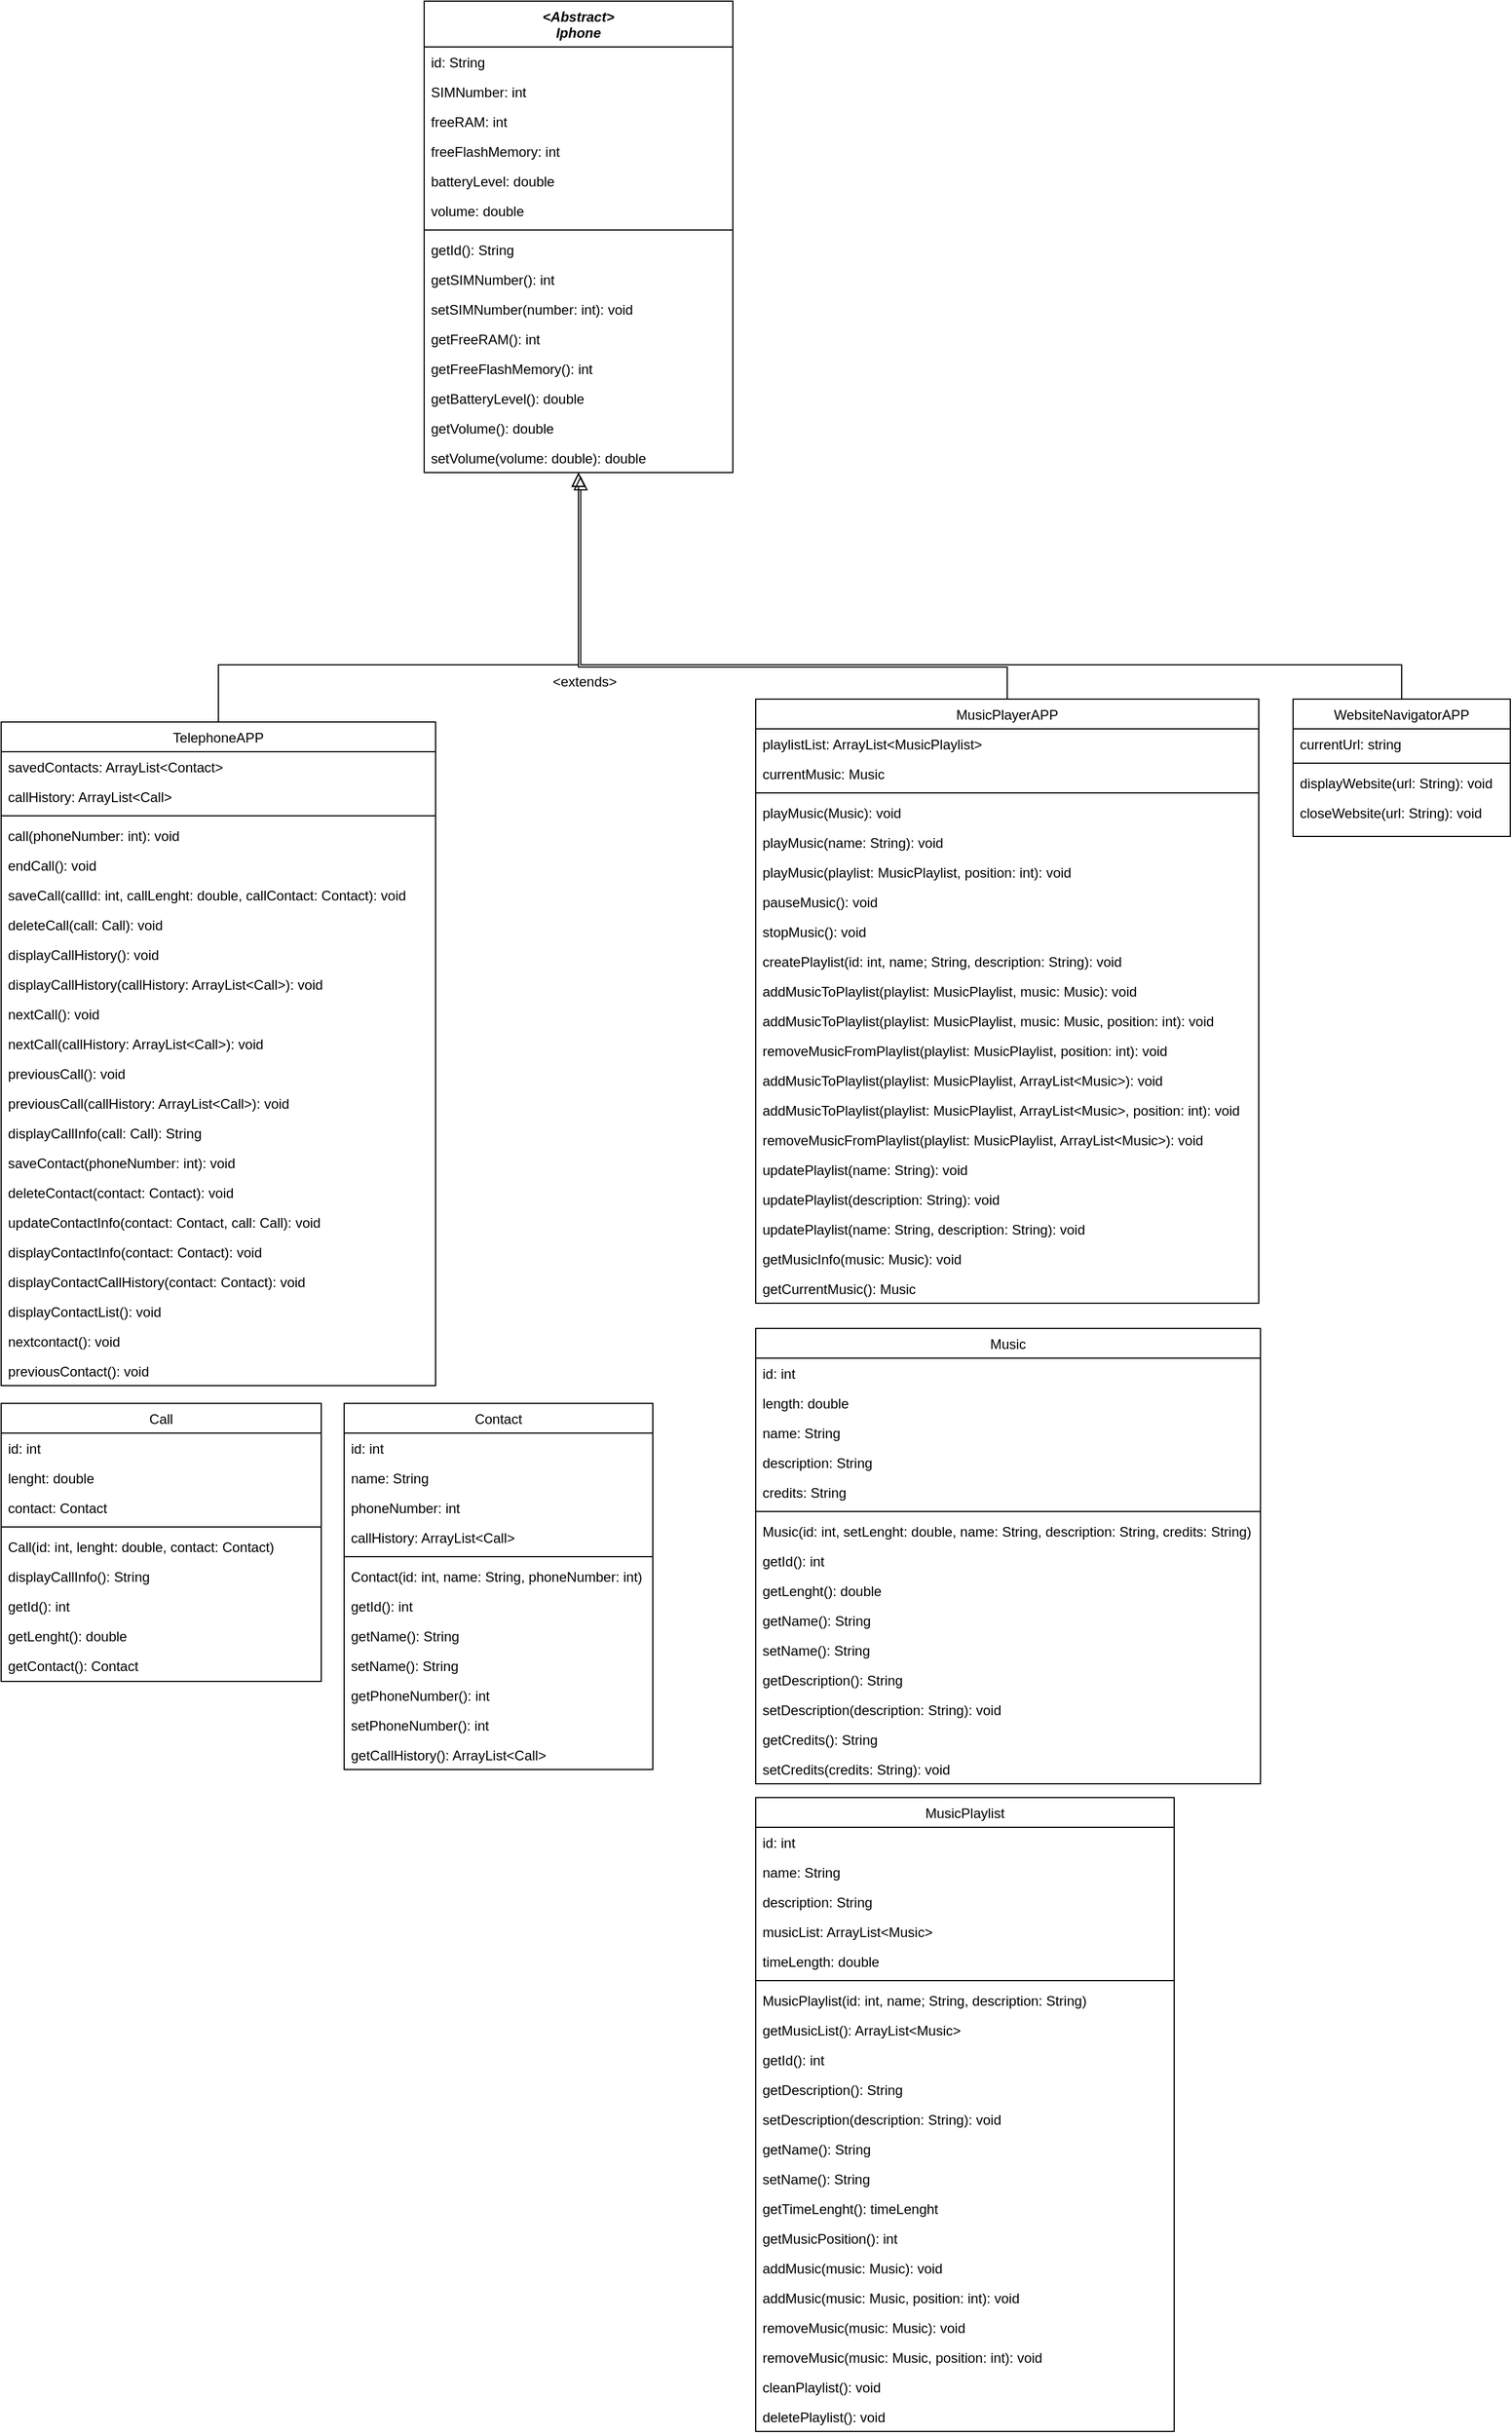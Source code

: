 <mxfile version="24.3.1" type="github">
  <diagram id="C5RBs43oDa-KdzZeNtuy" name="Page-1">
    <mxGraphModel dx="3217" dy="2486" grid="1" gridSize="10" guides="1" tooltips="1" connect="1" arrows="1" fold="1" page="1" pageScale="1" pageWidth="827" pageHeight="1169" math="0" shadow="0">
      <root>
        <mxCell id="WIyWlLk6GJQsqaUBKTNV-0" />
        <mxCell id="WIyWlLk6GJQsqaUBKTNV-1" parent="WIyWlLk6GJQsqaUBKTNV-0" />
        <mxCell id="zkfFHV4jXpPFQw0GAbJ--0" value="&lt;Abstract&gt;&#xa;Iphone" style="swimlane;fontStyle=3;align=center;verticalAlign=top;childLayout=stackLayout;horizontal=1;startSize=40;horizontalStack=0;resizeParent=1;resizeLast=0;collapsible=1;marginBottom=0;rounded=0;shadow=0;strokeWidth=1;" parent="WIyWlLk6GJQsqaUBKTNV-1" vertex="1">
          <mxGeometry x="130" y="-260" width="270" height="412" as="geometry">
            <mxRectangle x="230" y="140" width="160" height="26" as="alternateBounds" />
          </mxGeometry>
        </mxCell>
        <mxCell id="zkfFHV4jXpPFQw0GAbJ--1" value="id: String" style="text;align=left;verticalAlign=top;spacingLeft=4;spacingRight=4;overflow=hidden;rotatable=0;points=[[0,0.5],[1,0.5]];portConstraint=eastwest;" parent="zkfFHV4jXpPFQw0GAbJ--0" vertex="1">
          <mxGeometry y="40" width="270" height="26" as="geometry" />
        </mxCell>
        <mxCell id="zkfFHV4jXpPFQw0GAbJ--2" value="SIMNumber: int" style="text;align=left;verticalAlign=top;spacingLeft=4;spacingRight=4;overflow=hidden;rotatable=0;points=[[0,0.5],[1,0.5]];portConstraint=eastwest;rounded=0;shadow=0;html=0;" parent="zkfFHV4jXpPFQw0GAbJ--0" vertex="1">
          <mxGeometry y="66" width="270" height="26" as="geometry" />
        </mxCell>
        <mxCell id="VsYy0m-p5Vns88YrFGMC-11" value="freeRAM: int" style="text;align=left;verticalAlign=top;spacingLeft=4;spacingRight=4;overflow=hidden;rotatable=0;points=[[0,0.5],[1,0.5]];portConstraint=eastwest;rounded=0;shadow=0;html=0;" parent="zkfFHV4jXpPFQw0GAbJ--0" vertex="1">
          <mxGeometry y="92" width="270" height="26" as="geometry" />
        </mxCell>
        <mxCell id="VsYy0m-p5Vns88YrFGMC-12" value="freeFlashMemory: int" style="text;align=left;verticalAlign=top;spacingLeft=4;spacingRight=4;overflow=hidden;rotatable=0;points=[[0,0.5],[1,0.5]];portConstraint=eastwest;rounded=0;shadow=0;html=0;" parent="zkfFHV4jXpPFQw0GAbJ--0" vertex="1">
          <mxGeometry y="118" width="270" height="26" as="geometry" />
        </mxCell>
        <mxCell id="VsYy0m-p5Vns88YrFGMC-13" value="batteryLevel: double" style="text;align=left;verticalAlign=top;spacingLeft=4;spacingRight=4;overflow=hidden;rotatable=0;points=[[0,0.5],[1,0.5]];portConstraint=eastwest;rounded=0;shadow=0;html=0;" parent="zkfFHV4jXpPFQw0GAbJ--0" vertex="1">
          <mxGeometry y="144" width="270" height="26" as="geometry" />
        </mxCell>
        <mxCell id="VsYy0m-p5Vns88YrFGMC-38" value="volume: double" style="text;align=left;verticalAlign=top;spacingLeft=4;spacingRight=4;overflow=hidden;rotatable=0;points=[[0,0.5],[1,0.5]];portConstraint=eastwest;rounded=0;shadow=0;html=0;" parent="zkfFHV4jXpPFQw0GAbJ--0" vertex="1">
          <mxGeometry y="170" width="270" height="26" as="geometry" />
        </mxCell>
        <mxCell id="zkfFHV4jXpPFQw0GAbJ--4" value="" style="line;html=1;strokeWidth=1;align=left;verticalAlign=middle;spacingTop=-1;spacingLeft=3;spacingRight=3;rotatable=0;labelPosition=right;points=[];portConstraint=eastwest;" parent="zkfFHV4jXpPFQw0GAbJ--0" vertex="1">
          <mxGeometry y="196" width="270" height="8" as="geometry" />
        </mxCell>
        <mxCell id="VsYy0m-p5Vns88YrFGMC-31" value="getId(): String" style="text;align=left;verticalAlign=top;spacingLeft=4;spacingRight=4;overflow=hidden;rotatable=0;points=[[0,0.5],[1,0.5]];portConstraint=eastwest;" parent="zkfFHV4jXpPFQw0GAbJ--0" vertex="1">
          <mxGeometry y="204" width="270" height="26" as="geometry" />
        </mxCell>
        <mxCell id="zkfFHV4jXpPFQw0GAbJ--5" value="getSIMNumber(): int" style="text;align=left;verticalAlign=top;spacingLeft=4;spacingRight=4;overflow=hidden;rotatable=0;points=[[0,0.5],[1,0.5]];portConstraint=eastwest;" parent="zkfFHV4jXpPFQw0GAbJ--0" vertex="1">
          <mxGeometry y="230" width="270" height="26" as="geometry" />
        </mxCell>
        <mxCell id="VsYy0m-p5Vns88YrFGMC-25" value="setSIMNumber(number: int): void" style="text;align=left;verticalAlign=top;spacingLeft=4;spacingRight=4;overflow=hidden;rotatable=0;points=[[0,0.5],[1,0.5]];portConstraint=eastwest;" parent="zkfFHV4jXpPFQw0GAbJ--0" vertex="1">
          <mxGeometry y="256" width="270" height="26" as="geometry" />
        </mxCell>
        <mxCell id="VsYy0m-p5Vns88YrFGMC-26" value="getFreeRAM(): int&#xa;" style="text;align=left;verticalAlign=top;spacingLeft=4;spacingRight=4;overflow=hidden;rotatable=0;points=[[0,0.5],[1,0.5]];portConstraint=eastwest;" parent="zkfFHV4jXpPFQw0GAbJ--0" vertex="1">
          <mxGeometry y="282" width="270" height="26" as="geometry" />
        </mxCell>
        <mxCell id="VsYy0m-p5Vns88YrFGMC-28" value="getFreeFlashMemory(): int&#xa;" style="text;align=left;verticalAlign=top;spacingLeft=4;spacingRight=4;overflow=hidden;rotatable=0;points=[[0,0.5],[1,0.5]];portConstraint=eastwest;" parent="zkfFHV4jXpPFQw0GAbJ--0" vertex="1">
          <mxGeometry y="308" width="270" height="26" as="geometry" />
        </mxCell>
        <mxCell id="VsYy0m-p5Vns88YrFGMC-30" value="getBatteryLevel(): double&#xa;" style="text;align=left;verticalAlign=top;spacingLeft=4;spacingRight=4;overflow=hidden;rotatable=0;points=[[0,0.5],[1,0.5]];portConstraint=eastwest;" parent="zkfFHV4jXpPFQw0GAbJ--0" vertex="1">
          <mxGeometry y="334" width="270" height="26" as="geometry" />
        </mxCell>
        <mxCell id="VsYy0m-p5Vns88YrFGMC-36" value="getVolume(): double" style="text;align=left;verticalAlign=top;spacingLeft=4;spacingRight=4;overflow=hidden;rotatable=0;points=[[0,0.5],[1,0.5]];portConstraint=eastwest;" parent="zkfFHV4jXpPFQw0GAbJ--0" vertex="1">
          <mxGeometry y="360" width="270" height="26" as="geometry" />
        </mxCell>
        <mxCell id="VsYy0m-p5Vns88YrFGMC-37" value="setVolume(volume: double): double" style="text;align=left;verticalAlign=top;spacingLeft=4;spacingRight=4;overflow=hidden;rotatable=0;points=[[0,0.5],[1,0.5]];portConstraint=eastwest;" parent="zkfFHV4jXpPFQw0GAbJ--0" vertex="1">
          <mxGeometry y="386" width="270" height="26" as="geometry" />
        </mxCell>
        <mxCell id="zkfFHV4jXpPFQw0GAbJ--6" value="TelephoneAPP" style="swimlane;fontStyle=0;align=center;verticalAlign=top;childLayout=stackLayout;horizontal=1;startSize=26;horizontalStack=0;resizeParent=1;resizeLast=0;collapsible=1;marginBottom=0;rounded=0;shadow=0;strokeWidth=1;" parent="WIyWlLk6GJQsqaUBKTNV-1" vertex="1">
          <mxGeometry x="-240" y="370" width="380" height="580" as="geometry">
            <mxRectangle x="130" y="380" width="160" height="26" as="alternateBounds" />
          </mxGeometry>
        </mxCell>
        <mxCell id="MtzZMHlsdwtKuNO-pW-n-44" value="savedContacts: ArrayList&lt;Contact&gt;" style="text;align=left;verticalAlign=top;spacingLeft=4;spacingRight=4;overflow=hidden;rotatable=0;points=[[0,0.5],[1,0.5]];portConstraint=eastwest;" parent="zkfFHV4jXpPFQw0GAbJ--6" vertex="1">
          <mxGeometry y="26" width="380" height="26" as="geometry" />
        </mxCell>
        <mxCell id="MtzZMHlsdwtKuNO-pW-n-29" value="callHistory: ArrayList&lt;Call&gt;" style="text;align=left;verticalAlign=top;spacingLeft=4;spacingRight=4;overflow=hidden;rotatable=0;points=[[0,0.5],[1,0.5]];portConstraint=eastwest;" parent="zkfFHV4jXpPFQw0GAbJ--6" vertex="1">
          <mxGeometry y="52" width="380" height="26" as="geometry" />
        </mxCell>
        <mxCell id="zkfFHV4jXpPFQw0GAbJ--9" value="" style="line;html=1;strokeWidth=1;align=left;verticalAlign=middle;spacingTop=-1;spacingLeft=3;spacingRight=3;rotatable=0;labelPosition=right;points=[];portConstraint=eastwest;" parent="zkfFHV4jXpPFQw0GAbJ--6" vertex="1">
          <mxGeometry y="78" width="380" height="8" as="geometry" />
        </mxCell>
        <mxCell id="MtzZMHlsdwtKuNO-pW-n-32" value="call(phoneNumber: int): void" style="text;align=left;verticalAlign=top;spacingLeft=4;spacingRight=4;overflow=hidden;rotatable=0;points=[[0,0.5],[1,0.5]];portConstraint=eastwest;" parent="zkfFHV4jXpPFQw0GAbJ--6" vertex="1">
          <mxGeometry y="86" width="380" height="26" as="geometry" />
        </mxCell>
        <mxCell id="MtzZMHlsdwtKuNO-pW-n-36" value="endCall(): void" style="text;align=left;verticalAlign=top;spacingLeft=4;spacingRight=4;overflow=hidden;rotatable=0;points=[[0,0.5],[1,0.5]];portConstraint=eastwest;" parent="zkfFHV4jXpPFQw0GAbJ--6" vertex="1">
          <mxGeometry y="112" width="380" height="26" as="geometry" />
        </mxCell>
        <mxCell id="MtzZMHlsdwtKuNO-pW-n-45" value="saveCall(callId: int, callLenght: double, callContact: Contact): void" style="text;align=left;verticalAlign=top;spacingLeft=4;spacingRight=4;overflow=hidden;rotatable=0;points=[[0,0.5],[1,0.5]];portConstraint=eastwest;" parent="zkfFHV4jXpPFQw0GAbJ--6" vertex="1">
          <mxGeometry y="138" width="380" height="26" as="geometry" />
        </mxCell>
        <mxCell id="MtzZMHlsdwtKuNO-pW-n-46" value="deleteCall(call: Call): void" style="text;align=left;verticalAlign=top;spacingLeft=4;spacingRight=4;overflow=hidden;rotatable=0;points=[[0,0.5],[1,0.5]];portConstraint=eastwest;" parent="zkfFHV4jXpPFQw0GAbJ--6" vertex="1">
          <mxGeometry y="164" width="380" height="26" as="geometry" />
        </mxCell>
        <mxCell id="MtzZMHlsdwtKuNO-pW-n-47" value="displayCallHistory(): void" style="text;align=left;verticalAlign=top;spacingLeft=4;spacingRight=4;overflow=hidden;rotatable=0;points=[[0,0.5],[1,0.5]];portConstraint=eastwest;" parent="zkfFHV4jXpPFQw0GAbJ--6" vertex="1">
          <mxGeometry y="190" width="380" height="26" as="geometry" />
        </mxCell>
        <mxCell id="MtzZMHlsdwtKuNO-pW-n-82" value="displayCallHistory(callHistory: ArrayList&lt;Call&gt;): void" style="text;align=left;verticalAlign=top;spacingLeft=4;spacingRight=4;overflow=hidden;rotatable=0;points=[[0,0.5],[1,0.5]];portConstraint=eastwest;" parent="zkfFHV4jXpPFQw0GAbJ--6" vertex="1">
          <mxGeometry y="216" width="380" height="26" as="geometry" />
        </mxCell>
        <mxCell id="MtzZMHlsdwtKuNO-pW-n-54" value="nextCall(): void" style="text;align=left;verticalAlign=top;spacingLeft=4;spacingRight=4;overflow=hidden;rotatable=0;points=[[0,0.5],[1,0.5]];portConstraint=eastwest;" parent="zkfFHV4jXpPFQw0GAbJ--6" vertex="1">
          <mxGeometry y="242" width="380" height="26" as="geometry" />
        </mxCell>
        <mxCell id="mUBlVwmN25KbNVUMUmp7-12" value="nextCall(callHistory: ArrayList&lt;Call&gt;): void" style="text;align=left;verticalAlign=top;spacingLeft=4;spacingRight=4;overflow=hidden;rotatable=0;points=[[0,0.5],[1,0.5]];portConstraint=eastwest;" vertex="1" parent="zkfFHV4jXpPFQw0GAbJ--6">
          <mxGeometry y="268" width="380" height="26" as="geometry" />
        </mxCell>
        <mxCell id="mUBlVwmN25KbNVUMUmp7-14" value="previousCall(): void" style="text;align=left;verticalAlign=top;spacingLeft=4;spacingRight=4;overflow=hidden;rotatable=0;points=[[0,0.5],[1,0.5]];portConstraint=eastwest;" vertex="1" parent="zkfFHV4jXpPFQw0GAbJ--6">
          <mxGeometry y="294" width="380" height="26" as="geometry" />
        </mxCell>
        <mxCell id="MtzZMHlsdwtKuNO-pW-n-55" value="previousCall(callHistory: ArrayList&lt;Call&gt;): void" style="text;align=left;verticalAlign=top;spacingLeft=4;spacingRight=4;overflow=hidden;rotatable=0;points=[[0,0.5],[1,0.5]];portConstraint=eastwest;" parent="zkfFHV4jXpPFQw0GAbJ--6" vertex="1">
          <mxGeometry y="320" width="380" height="26" as="geometry" />
        </mxCell>
        <mxCell id="MtzZMHlsdwtKuNO-pW-n-52" value="displayCallInfo(call: Call): String" style="text;align=left;verticalAlign=top;spacingLeft=4;spacingRight=4;overflow=hidden;rotatable=0;points=[[0,0.5],[1,0.5]];portConstraint=eastwest;" parent="zkfFHV4jXpPFQw0GAbJ--6" vertex="1">
          <mxGeometry y="346" width="380" height="26" as="geometry" />
        </mxCell>
        <mxCell id="MtzZMHlsdwtKuNO-pW-n-56" value="saveContact(phoneNumber: int): void" style="text;align=left;verticalAlign=top;spacingLeft=4;spacingRight=4;overflow=hidden;rotatable=0;points=[[0,0.5],[1,0.5]];portConstraint=eastwest;" parent="zkfFHV4jXpPFQw0GAbJ--6" vertex="1">
          <mxGeometry y="372" width="380" height="26" as="geometry" />
        </mxCell>
        <mxCell id="MtzZMHlsdwtKuNO-pW-n-57" value="deleteContact(contact: Contact): void" style="text;align=left;verticalAlign=top;spacingLeft=4;spacingRight=4;overflow=hidden;rotatable=0;points=[[0,0.5],[1,0.5]];portConstraint=eastwest;" parent="zkfFHV4jXpPFQw0GAbJ--6" vertex="1">
          <mxGeometry y="398" width="380" height="26" as="geometry" />
        </mxCell>
        <mxCell id="MtzZMHlsdwtKuNO-pW-n-64" value="updateContactInfo(contact: Contact, call: Call): void" style="text;align=left;verticalAlign=top;spacingLeft=4;spacingRight=4;overflow=hidden;rotatable=0;points=[[0,0.5],[1,0.5]];portConstraint=eastwest;" parent="zkfFHV4jXpPFQw0GAbJ--6" vertex="1">
          <mxGeometry y="424" width="380" height="26" as="geometry" />
        </mxCell>
        <mxCell id="MtzZMHlsdwtKuNO-pW-n-61" value="displayContactInfo(contact: Contact): void" style="text;align=left;verticalAlign=top;spacingLeft=4;spacingRight=4;overflow=hidden;rotatable=0;points=[[0,0.5],[1,0.5]];portConstraint=eastwest;" parent="zkfFHV4jXpPFQw0GAbJ--6" vertex="1">
          <mxGeometry y="450" width="380" height="26" as="geometry" />
        </mxCell>
        <mxCell id="MtzZMHlsdwtKuNO-pW-n-83" value="displayContactCallHistory(contact: Contact): void" style="text;align=left;verticalAlign=top;spacingLeft=4;spacingRight=4;overflow=hidden;rotatable=0;points=[[0,0.5],[1,0.5]];portConstraint=eastwest;" parent="zkfFHV4jXpPFQw0GAbJ--6" vertex="1">
          <mxGeometry y="476" width="380" height="26" as="geometry" />
        </mxCell>
        <mxCell id="MtzZMHlsdwtKuNO-pW-n-58" value="displayContactList(): void" style="text;align=left;verticalAlign=top;spacingLeft=4;spacingRight=4;overflow=hidden;rotatable=0;points=[[0,0.5],[1,0.5]];portConstraint=eastwest;" parent="zkfFHV4jXpPFQw0GAbJ--6" vertex="1">
          <mxGeometry y="502" width="380" height="26" as="geometry" />
        </mxCell>
        <mxCell id="MtzZMHlsdwtKuNO-pW-n-59" value="nextcontact(): void" style="text;align=left;verticalAlign=top;spacingLeft=4;spacingRight=4;overflow=hidden;rotatable=0;points=[[0,0.5],[1,0.5]];portConstraint=eastwest;" parent="zkfFHV4jXpPFQw0GAbJ--6" vertex="1">
          <mxGeometry y="528" width="380" height="26" as="geometry" />
        </mxCell>
        <mxCell id="MtzZMHlsdwtKuNO-pW-n-62" value="previousContact(): void" style="text;align=left;verticalAlign=top;spacingLeft=4;spacingRight=4;overflow=hidden;rotatable=0;points=[[0,0.5],[1,0.5]];portConstraint=eastwest;" parent="zkfFHV4jXpPFQw0GAbJ--6" vertex="1">
          <mxGeometry y="554" width="380" height="26" as="geometry" />
        </mxCell>
        <mxCell id="zkfFHV4jXpPFQw0GAbJ--12" value="" style="endArrow=block;endSize=10;endFill=0;shadow=0;strokeWidth=1;rounded=0;curved=0;edgeStyle=elbowEdgeStyle;elbow=vertical;" parent="WIyWlLk6GJQsqaUBKTNV-1" source="zkfFHV4jXpPFQw0GAbJ--6" target="zkfFHV4jXpPFQw0GAbJ--0" edge="1">
          <mxGeometry width="160" relative="1" as="geometry">
            <mxPoint x="200" y="203" as="sourcePoint" />
            <mxPoint x="200" y="203" as="targetPoint" />
            <Array as="points">
              <mxPoint x="265" y="320" />
            </Array>
          </mxGeometry>
        </mxCell>
        <mxCell id="zkfFHV4jXpPFQw0GAbJ--13" value="MusicPlayerAPP" style="swimlane;fontStyle=0;align=center;verticalAlign=top;childLayout=stackLayout;horizontal=1;startSize=26;horizontalStack=0;resizeParent=1;resizeLast=0;collapsible=1;marginBottom=0;rounded=0;shadow=0;strokeWidth=1;" parent="WIyWlLk6GJQsqaUBKTNV-1" vertex="1">
          <mxGeometry x="420" y="350" width="440" height="528" as="geometry">
            <mxRectangle x="340" y="380" width="170" height="26" as="alternateBounds" />
          </mxGeometry>
        </mxCell>
        <mxCell id="zkfFHV4jXpPFQw0GAbJ--14" value="playlistList: ArrayList&lt;MusicPlaylist&gt;&#xa;" style="text;align=left;verticalAlign=top;spacingLeft=4;spacingRight=4;overflow=hidden;rotatable=0;points=[[0,0.5],[1,0.5]];portConstraint=eastwest;" parent="zkfFHV4jXpPFQw0GAbJ--13" vertex="1">
          <mxGeometry y="26" width="440" height="26" as="geometry" />
        </mxCell>
        <mxCell id="mUBlVwmN25KbNVUMUmp7-44" value="currentMusic: Music" style="text;align=left;verticalAlign=top;spacingLeft=4;spacingRight=4;overflow=hidden;rotatable=0;points=[[0,0.5],[1,0.5]];portConstraint=eastwest;" vertex="1" parent="zkfFHV4jXpPFQw0GAbJ--13">
          <mxGeometry y="52" width="440" height="26" as="geometry" />
        </mxCell>
        <mxCell id="zkfFHV4jXpPFQw0GAbJ--15" value="" style="line;html=1;strokeWidth=1;align=left;verticalAlign=middle;spacingTop=-1;spacingLeft=3;spacingRight=3;rotatable=0;labelPosition=right;points=[];portConstraint=eastwest;" parent="zkfFHV4jXpPFQw0GAbJ--13" vertex="1">
          <mxGeometry y="78" width="440" height="8" as="geometry" />
        </mxCell>
        <mxCell id="mUBlVwmN25KbNVUMUmp7-31" value="playMusic(Music): void" style="text;align=left;verticalAlign=top;spacingLeft=4;spacingRight=4;overflow=hidden;rotatable=0;points=[[0,0.5],[1,0.5]];portConstraint=eastwest;" vertex="1" parent="zkfFHV4jXpPFQw0GAbJ--13">
          <mxGeometry y="86" width="440" height="26" as="geometry" />
        </mxCell>
        <mxCell id="mUBlVwmN25KbNVUMUmp7-35" value="playMusic(name: String): void" style="text;align=left;verticalAlign=top;spacingLeft=4;spacingRight=4;overflow=hidden;rotatable=0;points=[[0,0.5],[1,0.5]];portConstraint=eastwest;" vertex="1" parent="zkfFHV4jXpPFQw0GAbJ--13">
          <mxGeometry y="112" width="440" height="26" as="geometry" />
        </mxCell>
        <mxCell id="mUBlVwmN25KbNVUMUmp7-34" value="playMusic(playlist: MusicPlaylist, position: int): void" style="text;align=left;verticalAlign=top;spacingLeft=4;spacingRight=4;overflow=hidden;rotatable=0;points=[[0,0.5],[1,0.5]];portConstraint=eastwest;" vertex="1" parent="zkfFHV4jXpPFQw0GAbJ--13">
          <mxGeometry y="138" width="440" height="26" as="geometry" />
        </mxCell>
        <mxCell id="mUBlVwmN25KbNVUMUmp7-32" value="pauseMusic(): void" style="text;align=left;verticalAlign=top;spacingLeft=4;spacingRight=4;overflow=hidden;rotatable=0;points=[[0,0.5],[1,0.5]];portConstraint=eastwest;" vertex="1" parent="zkfFHV4jXpPFQw0GAbJ--13">
          <mxGeometry y="164" width="440" height="26" as="geometry" />
        </mxCell>
        <mxCell id="mUBlVwmN25KbNVUMUmp7-37" value="stopMusic(): void" style="text;align=left;verticalAlign=top;spacingLeft=4;spacingRight=4;overflow=hidden;rotatable=0;points=[[0,0.5],[1,0.5]];portConstraint=eastwest;" vertex="1" parent="zkfFHV4jXpPFQw0GAbJ--13">
          <mxGeometry y="190" width="440" height="26" as="geometry" />
        </mxCell>
        <mxCell id="mUBlVwmN25KbNVUMUmp7-46" value="createPlaylist(id: int, name; String, description: String): void" style="text;align=left;verticalAlign=top;spacingLeft=4;spacingRight=4;overflow=hidden;rotatable=0;points=[[0,0.5],[1,0.5]];portConstraint=eastwest;" vertex="1" parent="zkfFHV4jXpPFQw0GAbJ--13">
          <mxGeometry y="216" width="440" height="26" as="geometry" />
        </mxCell>
        <mxCell id="mUBlVwmN25KbNVUMUmp7-39" value="addMusicToPlaylist(playlist: MusicPlaylist, music: Music): void" style="text;align=left;verticalAlign=top;spacingLeft=4;spacingRight=4;overflow=hidden;rotatable=0;points=[[0,0.5],[1,0.5]];portConstraint=eastwest;" vertex="1" parent="zkfFHV4jXpPFQw0GAbJ--13">
          <mxGeometry y="242" width="440" height="26" as="geometry" />
        </mxCell>
        <mxCell id="mUBlVwmN25KbNVUMUmp7-51" value="addMusicToPlaylist(playlist: MusicPlaylist, music: Music, position: int): void" style="text;align=left;verticalAlign=top;spacingLeft=4;spacingRight=4;overflow=hidden;rotatable=0;points=[[0,0.5],[1,0.5]];portConstraint=eastwest;" vertex="1" parent="zkfFHV4jXpPFQw0GAbJ--13">
          <mxGeometry y="268" width="440" height="26" as="geometry" />
        </mxCell>
        <mxCell id="mUBlVwmN25KbNVUMUmp7-40" value="removeMusicFromPlaylist(playlist: MusicPlaylist, position: int): void" style="text;align=left;verticalAlign=top;spacingLeft=4;spacingRight=4;overflow=hidden;rotatable=0;points=[[0,0.5],[1,0.5]];portConstraint=eastwest;" vertex="1" parent="zkfFHV4jXpPFQw0GAbJ--13">
          <mxGeometry y="294" width="440" height="26" as="geometry" />
        </mxCell>
        <mxCell id="mUBlVwmN25KbNVUMUmp7-52" value="addMusicToPlaylist(playlist: MusicPlaylist, ArrayList&lt;Music&gt;): void" style="text;align=left;verticalAlign=top;spacingLeft=4;spacingRight=4;overflow=hidden;rotatable=0;points=[[0,0.5],[1,0.5]];portConstraint=eastwest;" vertex="1" parent="zkfFHV4jXpPFQw0GAbJ--13">
          <mxGeometry y="320" width="440" height="26" as="geometry" />
        </mxCell>
        <mxCell id="mUBlVwmN25KbNVUMUmp7-53" value="addMusicToPlaylist(playlist: MusicPlaylist, ArrayList&lt;Music&gt;, position: int): void" style="text;align=left;verticalAlign=top;spacingLeft=4;spacingRight=4;overflow=hidden;rotatable=0;points=[[0,0.5],[1,0.5]];portConstraint=eastwest;" vertex="1" parent="zkfFHV4jXpPFQw0GAbJ--13">
          <mxGeometry y="346" width="440" height="26" as="geometry" />
        </mxCell>
        <mxCell id="mUBlVwmN25KbNVUMUmp7-54" value="removeMusicFromPlaylist(playlist: MusicPlaylist, ArrayList&lt;Music&gt;): void" style="text;align=left;verticalAlign=top;spacingLeft=4;spacingRight=4;overflow=hidden;rotatable=0;points=[[0,0.5],[1,0.5]];portConstraint=eastwest;" vertex="1" parent="zkfFHV4jXpPFQw0GAbJ--13">
          <mxGeometry y="372" width="440" height="26" as="geometry" />
        </mxCell>
        <mxCell id="mUBlVwmN25KbNVUMUmp7-48" value="updatePlaylist(name: String): void" style="text;align=left;verticalAlign=top;spacingLeft=4;spacingRight=4;overflow=hidden;rotatable=0;points=[[0,0.5],[1,0.5]];portConstraint=eastwest;" vertex="1" parent="zkfFHV4jXpPFQw0GAbJ--13">
          <mxGeometry y="398" width="440" height="26" as="geometry" />
        </mxCell>
        <mxCell id="mUBlVwmN25KbNVUMUmp7-49" value="updatePlaylist(description: String): void" style="text;align=left;verticalAlign=top;spacingLeft=4;spacingRight=4;overflow=hidden;rotatable=0;points=[[0,0.5],[1,0.5]];portConstraint=eastwest;" vertex="1" parent="zkfFHV4jXpPFQw0GAbJ--13">
          <mxGeometry y="424" width="440" height="26" as="geometry" />
        </mxCell>
        <mxCell id="mUBlVwmN25KbNVUMUmp7-47" value="updatePlaylist(name: String, description: String): void" style="text;align=left;verticalAlign=top;spacingLeft=4;spacingRight=4;overflow=hidden;rotatable=0;points=[[0,0.5],[1,0.5]];portConstraint=eastwest;" vertex="1" parent="zkfFHV4jXpPFQw0GAbJ--13">
          <mxGeometry y="450" width="440" height="26" as="geometry" />
        </mxCell>
        <mxCell id="mUBlVwmN25KbNVUMUmp7-42" value="getMusicInfo(music: Music): void" style="text;align=left;verticalAlign=top;spacingLeft=4;spacingRight=4;overflow=hidden;rotatable=0;points=[[0,0.5],[1,0.5]];portConstraint=eastwest;" vertex="1" parent="zkfFHV4jXpPFQw0GAbJ--13">
          <mxGeometry y="476" width="440" height="26" as="geometry" />
        </mxCell>
        <mxCell id="mUBlVwmN25KbNVUMUmp7-45" value="getCurrentMusic(): Music" style="text;align=left;verticalAlign=top;spacingLeft=4;spacingRight=4;overflow=hidden;rotatable=0;points=[[0,0.5],[1,0.5]];portConstraint=eastwest;" vertex="1" parent="zkfFHV4jXpPFQw0GAbJ--13">
          <mxGeometry y="502" width="440" height="26" as="geometry" />
        </mxCell>
        <mxCell id="zkfFHV4jXpPFQw0GAbJ--16" value="" style="endArrow=block;endSize=10;endFill=0;shadow=0;strokeWidth=1;rounded=0;curved=0;edgeStyle=elbowEdgeStyle;elbow=vertical;entryX=0.5;entryY=1;entryDx=0;entryDy=0;exitX=0.5;exitY=0;exitDx=0;exitDy=0;" parent="WIyWlLk6GJQsqaUBKTNV-1" source="zkfFHV4jXpPFQw0GAbJ--13" target="zkfFHV4jXpPFQw0GAbJ--0" edge="1">
          <mxGeometry width="160" relative="1" as="geometry">
            <mxPoint x="414" y="442" as="sourcePoint" />
            <mxPoint x="300" y="286" as="targetPoint" />
            <Array as="points">
              <mxPoint x="300" y="322" />
            </Array>
          </mxGeometry>
        </mxCell>
        <mxCell id="VsYy0m-p5Vns88YrFGMC-7" value="&amp;lt;extends&amp;gt;" style="text;html=1;align=center;verticalAlign=middle;resizable=0;points=[];autosize=1;strokeColor=none;fillColor=none;" parent="WIyWlLk6GJQsqaUBKTNV-1" vertex="1">
          <mxGeometry x="230" y="320" width="80" height="30" as="geometry" />
        </mxCell>
        <mxCell id="VsYy0m-p5Vns88YrFGMC-20" value="MusicPlaylist" style="swimlane;fontStyle=0;align=center;verticalAlign=top;childLayout=stackLayout;horizontal=1;startSize=26;horizontalStack=0;resizeParent=1;resizeLast=0;collapsible=1;marginBottom=0;rounded=0;shadow=0;strokeWidth=1;" parent="WIyWlLk6GJQsqaUBKTNV-1" vertex="1">
          <mxGeometry x="420" y="1310" width="366" height="554" as="geometry">
            <mxRectangle x="340" y="380" width="170" height="26" as="alternateBounds" />
          </mxGeometry>
        </mxCell>
        <mxCell id="mUBlVwmN25KbNVUMUmp7-23" value="id: int" style="text;align=left;verticalAlign=top;spacingLeft=4;spacingRight=4;overflow=hidden;rotatable=0;points=[[0,0.5],[1,0.5]];portConstraint=eastwest;" vertex="1" parent="VsYy0m-p5Vns88YrFGMC-20">
          <mxGeometry y="26" width="366" height="26" as="geometry" />
        </mxCell>
        <mxCell id="mUBlVwmN25KbNVUMUmp7-24" value="name: String" style="text;align=left;verticalAlign=top;spacingLeft=4;spacingRight=4;overflow=hidden;rotatable=0;points=[[0,0.5],[1,0.5]];portConstraint=eastwest;" vertex="1" parent="VsYy0m-p5Vns88YrFGMC-20">
          <mxGeometry y="52" width="366" height="26" as="geometry" />
        </mxCell>
        <mxCell id="mUBlVwmN25KbNVUMUmp7-30" value="description: String" style="text;align=left;verticalAlign=top;spacingLeft=4;spacingRight=4;overflow=hidden;rotatable=0;points=[[0,0.5],[1,0.5]];portConstraint=eastwest;" vertex="1" parent="VsYy0m-p5Vns88YrFGMC-20">
          <mxGeometry y="78" width="366" height="26" as="geometry" />
        </mxCell>
        <mxCell id="MtzZMHlsdwtKuNO-pW-n-24" value="musicList: ArrayList&lt;Music&gt;&#xa;" style="text;align=left;verticalAlign=top;spacingLeft=4;spacingRight=4;overflow=hidden;rotatable=0;points=[[0,0.5],[1,0.5]];portConstraint=eastwest;" parent="VsYy0m-p5Vns88YrFGMC-20" vertex="1">
          <mxGeometry y="104" width="366" height="26" as="geometry" />
        </mxCell>
        <mxCell id="VsYy0m-p5Vns88YrFGMC-24" value="timeLength: double&#xa;" style="text;align=left;verticalAlign=top;spacingLeft=4;spacingRight=4;overflow=hidden;rotatable=0;points=[[0,0.5],[1,0.5]];portConstraint=eastwest;" parent="VsYy0m-p5Vns88YrFGMC-20" vertex="1">
          <mxGeometry y="130" width="366" height="26" as="geometry" />
        </mxCell>
        <mxCell id="VsYy0m-p5Vns88YrFGMC-22" value="" style="line;html=1;strokeWidth=1;align=left;verticalAlign=middle;spacingTop=-1;spacingLeft=3;spacingRight=3;rotatable=0;labelPosition=right;points=[];portConstraint=eastwest;" parent="VsYy0m-p5Vns88YrFGMC-20" vertex="1">
          <mxGeometry y="156" width="366" height="8" as="geometry" />
        </mxCell>
        <mxCell id="MtzZMHlsdwtKuNO-pW-n-20" value="MusicPlaylist(id: int, name; String, description: String)" style="text;align=left;verticalAlign=top;spacingLeft=4;spacingRight=4;overflow=hidden;rotatable=0;points=[[0,0.5],[1,0.5]];portConstraint=eastwest;" parent="VsYy0m-p5Vns88YrFGMC-20" vertex="1">
          <mxGeometry y="164" width="366" height="26" as="geometry" />
        </mxCell>
        <mxCell id="mUBlVwmN25KbNVUMUmp7-22" value="getMusicList(): ArrayList&lt;Music&gt;" style="text;align=left;verticalAlign=top;spacingLeft=4;spacingRight=4;overflow=hidden;rotatable=0;points=[[0,0.5],[1,0.5]];portConstraint=eastwest;" vertex="1" parent="VsYy0m-p5Vns88YrFGMC-20">
          <mxGeometry y="190" width="366" height="26" as="geometry" />
        </mxCell>
        <mxCell id="mUBlVwmN25KbNVUMUmp7-25" value="getId(): int&#xa;" style="text;align=left;verticalAlign=top;spacingLeft=4;spacingRight=4;overflow=hidden;rotatable=0;points=[[0,0.5],[1,0.5]];portConstraint=eastwest;" vertex="1" parent="VsYy0m-p5Vns88YrFGMC-20">
          <mxGeometry y="216" width="366" height="26" as="geometry" />
        </mxCell>
        <mxCell id="mUBlVwmN25KbNVUMUmp7-28" value="getDescription(): String&#xa;" style="text;align=left;verticalAlign=top;spacingLeft=4;spacingRight=4;overflow=hidden;rotatable=0;points=[[0,0.5],[1,0.5]];portConstraint=eastwest;" vertex="1" parent="VsYy0m-p5Vns88YrFGMC-20">
          <mxGeometry y="242" width="366" height="26" as="geometry" />
        </mxCell>
        <mxCell id="mUBlVwmN25KbNVUMUmp7-29" value="setDescription(description: String): void" style="text;align=left;verticalAlign=top;spacingLeft=4;spacingRight=4;overflow=hidden;rotatable=0;points=[[0,0.5],[1,0.5]];portConstraint=eastwest;" vertex="1" parent="VsYy0m-p5Vns88YrFGMC-20">
          <mxGeometry y="268" width="366" height="26" as="geometry" />
        </mxCell>
        <mxCell id="mUBlVwmN25KbNVUMUmp7-26" value="getName(): String&#xa;" style="text;align=left;verticalAlign=top;spacingLeft=4;spacingRight=4;overflow=hidden;rotatable=0;points=[[0,0.5],[1,0.5]];portConstraint=eastwest;" vertex="1" parent="VsYy0m-p5Vns88YrFGMC-20">
          <mxGeometry y="294" width="366" height="26" as="geometry" />
        </mxCell>
        <mxCell id="mUBlVwmN25KbNVUMUmp7-27" value="setName(): String&#xa;" style="text;align=left;verticalAlign=top;spacingLeft=4;spacingRight=4;overflow=hidden;rotatable=0;points=[[0,0.5],[1,0.5]];portConstraint=eastwest;" vertex="1" parent="VsYy0m-p5Vns88YrFGMC-20">
          <mxGeometry y="320" width="366" height="26" as="geometry" />
        </mxCell>
        <mxCell id="mUBlVwmN25KbNVUMUmp7-21" value="getTimeLenght(): timeLenght" style="text;align=left;verticalAlign=top;spacingLeft=4;spacingRight=4;overflow=hidden;rotatable=0;points=[[0,0.5],[1,0.5]];portConstraint=eastwest;" vertex="1" parent="VsYy0m-p5Vns88YrFGMC-20">
          <mxGeometry y="346" width="366" height="26" as="geometry" />
        </mxCell>
        <mxCell id="mUBlVwmN25KbNVUMUmp7-50" value="getMusicPosition(): int" style="text;align=left;verticalAlign=top;spacingLeft=4;spacingRight=4;overflow=hidden;rotatable=0;points=[[0,0.5],[1,0.5]];portConstraint=eastwest;" vertex="1" parent="VsYy0m-p5Vns88YrFGMC-20">
          <mxGeometry y="372" width="366" height="26" as="geometry" />
        </mxCell>
        <mxCell id="mUBlVwmN25KbNVUMUmp7-58" value="addMusic(music: Music): void" style="text;align=left;verticalAlign=top;spacingLeft=4;spacingRight=4;overflow=hidden;rotatable=0;points=[[0,0.5],[1,0.5]];portConstraint=eastwest;" vertex="1" parent="VsYy0m-p5Vns88YrFGMC-20">
          <mxGeometry y="398" width="366" height="26" as="geometry" />
        </mxCell>
        <mxCell id="MtzZMHlsdwtKuNO-pW-n-21" value="addMusic(music: Music, position: int): void" style="text;align=left;verticalAlign=top;spacingLeft=4;spacingRight=4;overflow=hidden;rotatable=0;points=[[0,0.5],[1,0.5]];portConstraint=eastwest;" parent="VsYy0m-p5Vns88YrFGMC-20" vertex="1">
          <mxGeometry y="424" width="366" height="26" as="geometry" />
        </mxCell>
        <mxCell id="mUBlVwmN25KbNVUMUmp7-57" value="removeMusic(music: Music): void" style="text;align=left;verticalAlign=top;spacingLeft=4;spacingRight=4;overflow=hidden;rotatable=0;points=[[0,0.5],[1,0.5]];portConstraint=eastwest;" vertex="1" parent="VsYy0m-p5Vns88YrFGMC-20">
          <mxGeometry y="450" width="366" height="26" as="geometry" />
        </mxCell>
        <mxCell id="mUBlVwmN25KbNVUMUmp7-55" value="removeMusic(music: Music, position: int): void" style="text;align=left;verticalAlign=top;spacingLeft=4;spacingRight=4;overflow=hidden;rotatable=0;points=[[0,0.5],[1,0.5]];portConstraint=eastwest;" vertex="1" parent="VsYy0m-p5Vns88YrFGMC-20">
          <mxGeometry y="476" width="366" height="26" as="geometry" />
        </mxCell>
        <mxCell id="MtzZMHlsdwtKuNO-pW-n-23" value="cleanPlaylist(): void" style="text;align=left;verticalAlign=top;spacingLeft=4;spacingRight=4;overflow=hidden;rotatable=0;points=[[0,0.5],[1,0.5]];portConstraint=eastwest;" parent="VsYy0m-p5Vns88YrFGMC-20" vertex="1">
          <mxGeometry y="502" width="366" height="26" as="geometry" />
        </mxCell>
        <mxCell id="mUBlVwmN25KbNVUMUmp7-20" value="deletePlaylist(): void" style="text;align=left;verticalAlign=top;spacingLeft=4;spacingRight=4;overflow=hidden;rotatable=0;points=[[0,0.5],[1,0.5]];portConstraint=eastwest;" vertex="1" parent="VsYy0m-p5Vns88YrFGMC-20">
          <mxGeometry y="528" width="366" height="26" as="geometry" />
        </mxCell>
        <mxCell id="MtzZMHlsdwtKuNO-pW-n-0" value="Music" style="swimlane;fontStyle=0;align=center;verticalAlign=top;childLayout=stackLayout;horizontal=1;startSize=26;horizontalStack=0;resizeParent=1;resizeLast=0;collapsible=1;marginBottom=0;rounded=0;shadow=0;strokeWidth=1;" parent="WIyWlLk6GJQsqaUBKTNV-1" vertex="1">
          <mxGeometry x="420" y="900" width="441.5" height="398" as="geometry">
            <mxRectangle x="340" y="380" width="170" height="26" as="alternateBounds" />
          </mxGeometry>
        </mxCell>
        <mxCell id="MtzZMHlsdwtKuNO-pW-n-1" value="id: int&#xa;" style="text;align=left;verticalAlign=top;spacingLeft=4;spacingRight=4;overflow=hidden;rotatable=0;points=[[0,0.5],[1,0.5]];portConstraint=eastwest;" parent="MtzZMHlsdwtKuNO-pW-n-0" vertex="1">
          <mxGeometry y="26" width="441.5" height="26" as="geometry" />
        </mxCell>
        <mxCell id="MtzZMHlsdwtKuNO-pW-n-2" value="length: double&#xa;" style="text;align=left;verticalAlign=top;spacingLeft=4;spacingRight=4;overflow=hidden;rotatable=0;points=[[0,0.5],[1,0.5]];portConstraint=eastwest;" parent="MtzZMHlsdwtKuNO-pW-n-0" vertex="1">
          <mxGeometry y="52" width="441.5" height="26" as="geometry" />
        </mxCell>
        <mxCell id="mUBlVwmN25KbNVUMUmp7-17" value="name: String" style="text;align=left;verticalAlign=top;spacingLeft=4;spacingRight=4;overflow=hidden;rotatable=0;points=[[0,0.5],[1,0.5]];portConstraint=eastwest;" vertex="1" parent="MtzZMHlsdwtKuNO-pW-n-0">
          <mxGeometry y="78" width="441.5" height="26" as="geometry" />
        </mxCell>
        <mxCell id="MtzZMHlsdwtKuNO-pW-n-3" value="description: String&#xa;" style="text;align=left;verticalAlign=top;spacingLeft=4;spacingRight=4;overflow=hidden;rotatable=0;points=[[0,0.5],[1,0.5]];portConstraint=eastwest;" parent="MtzZMHlsdwtKuNO-pW-n-0" vertex="1">
          <mxGeometry y="104" width="441.5" height="26" as="geometry" />
        </mxCell>
        <mxCell id="MtzZMHlsdwtKuNO-pW-n-5" value="credits: String&#xa;" style="text;align=left;verticalAlign=top;spacingLeft=4;spacingRight=4;overflow=hidden;rotatable=0;points=[[0,0.5],[1,0.5]];portConstraint=eastwest;" parent="MtzZMHlsdwtKuNO-pW-n-0" vertex="1">
          <mxGeometry y="130" width="441.5" height="26" as="geometry" />
        </mxCell>
        <mxCell id="MtzZMHlsdwtKuNO-pW-n-4" value="" style="line;html=1;strokeWidth=1;align=left;verticalAlign=middle;spacingTop=-1;spacingLeft=3;spacingRight=3;rotatable=0;labelPosition=right;points=[];portConstraint=eastwest;" parent="MtzZMHlsdwtKuNO-pW-n-0" vertex="1">
          <mxGeometry y="156" width="441.5" height="8" as="geometry" />
        </mxCell>
        <mxCell id="MtzZMHlsdwtKuNO-pW-n-25" value="Music(id: int, setLenght: double, name: String, description: String, credits: String)&#xa;" style="text;align=left;verticalAlign=top;spacingLeft=4;spacingRight=4;overflow=hidden;rotatable=0;points=[[0,0.5],[1,0.5]];portConstraint=eastwest;" parent="MtzZMHlsdwtKuNO-pW-n-0" vertex="1">
          <mxGeometry y="164" width="441.5" height="26" as="geometry" />
        </mxCell>
        <mxCell id="mUBlVwmN25KbNVUMUmp7-16" value="getId(): int&#xa;" style="text;align=left;verticalAlign=top;spacingLeft=4;spacingRight=4;overflow=hidden;rotatable=0;points=[[0,0.5],[1,0.5]];portConstraint=eastwest;" vertex="1" parent="MtzZMHlsdwtKuNO-pW-n-0">
          <mxGeometry y="190" width="441.5" height="26" as="geometry" />
        </mxCell>
        <mxCell id="MtzZMHlsdwtKuNO-pW-n-8" value="getLenght(): double&#xa;" style="text;align=left;verticalAlign=top;spacingLeft=4;spacingRight=4;overflow=hidden;rotatable=0;points=[[0,0.5],[1,0.5]];portConstraint=eastwest;" parent="MtzZMHlsdwtKuNO-pW-n-0" vertex="1">
          <mxGeometry y="216" width="441.5" height="26" as="geometry" />
        </mxCell>
        <mxCell id="mUBlVwmN25KbNVUMUmp7-18" value="getName(): String&#xa;" style="text;align=left;verticalAlign=top;spacingLeft=4;spacingRight=4;overflow=hidden;rotatable=0;points=[[0,0.5],[1,0.5]];portConstraint=eastwest;" vertex="1" parent="MtzZMHlsdwtKuNO-pW-n-0">
          <mxGeometry y="242" width="441.5" height="26" as="geometry" />
        </mxCell>
        <mxCell id="mUBlVwmN25KbNVUMUmp7-19" value="setName(): String&#xa;" style="text;align=left;verticalAlign=top;spacingLeft=4;spacingRight=4;overflow=hidden;rotatable=0;points=[[0,0.5],[1,0.5]];portConstraint=eastwest;" vertex="1" parent="MtzZMHlsdwtKuNO-pW-n-0">
          <mxGeometry y="268" width="441.5" height="26" as="geometry" />
        </mxCell>
        <mxCell id="MtzZMHlsdwtKuNO-pW-n-7" value="getDescription(): String&#xa;" style="text;align=left;verticalAlign=top;spacingLeft=4;spacingRight=4;overflow=hidden;rotatable=0;points=[[0,0.5],[1,0.5]];portConstraint=eastwest;" parent="MtzZMHlsdwtKuNO-pW-n-0" vertex="1">
          <mxGeometry y="294" width="441.5" height="26" as="geometry" />
        </mxCell>
        <mxCell id="MtzZMHlsdwtKuNO-pW-n-10" value="setDescription(description: String): void" style="text;align=left;verticalAlign=top;spacingLeft=4;spacingRight=4;overflow=hidden;rotatable=0;points=[[0,0.5],[1,0.5]];portConstraint=eastwest;" parent="MtzZMHlsdwtKuNO-pW-n-0" vertex="1">
          <mxGeometry y="320" width="441.5" height="26" as="geometry" />
        </mxCell>
        <mxCell id="MtzZMHlsdwtKuNO-pW-n-9" value="getCredits(): String&#xa;" style="text;align=left;verticalAlign=top;spacingLeft=4;spacingRight=4;overflow=hidden;rotatable=0;points=[[0,0.5],[1,0.5]];portConstraint=eastwest;" parent="MtzZMHlsdwtKuNO-pW-n-0" vertex="1">
          <mxGeometry y="346" width="441.5" height="26" as="geometry" />
        </mxCell>
        <mxCell id="MtzZMHlsdwtKuNO-pW-n-11" value="setCredits(credits: String): void&#xa;" style="text;align=left;verticalAlign=top;spacingLeft=4;spacingRight=4;overflow=hidden;rotatable=0;points=[[0,0.5],[1,0.5]];portConstraint=eastwest;" parent="MtzZMHlsdwtKuNO-pW-n-0" vertex="1">
          <mxGeometry y="372" width="441.5" height="26" as="geometry" />
        </mxCell>
        <mxCell id="MtzZMHlsdwtKuNO-pW-n-26" value="Contact" style="swimlane;fontStyle=0;align=center;verticalAlign=top;childLayout=stackLayout;horizontal=1;startSize=26;horizontalStack=0;resizeParent=1;resizeLast=0;collapsible=1;marginBottom=0;rounded=0;shadow=0;strokeWidth=1;" parent="WIyWlLk6GJQsqaUBKTNV-1" vertex="1">
          <mxGeometry x="60" y="965.5" width="270" height="320" as="geometry">
            <mxRectangle x="130" y="380" width="160" height="26" as="alternateBounds" />
          </mxGeometry>
        </mxCell>
        <mxCell id="MtzZMHlsdwtKuNO-pW-n-27" value="id: int" style="text;align=left;verticalAlign=top;spacingLeft=4;spacingRight=4;overflow=hidden;rotatable=0;points=[[0,0.5],[1,0.5]];portConstraint=eastwest;" parent="MtzZMHlsdwtKuNO-pW-n-26" vertex="1">
          <mxGeometry y="26" width="270" height="26" as="geometry" />
        </mxCell>
        <mxCell id="MtzZMHlsdwtKuNO-pW-n-67" value="name: String" style="text;align=left;verticalAlign=top;spacingLeft=4;spacingRight=4;overflow=hidden;rotatable=0;points=[[0,0.5],[1,0.5]];portConstraint=eastwest;" parent="MtzZMHlsdwtKuNO-pW-n-26" vertex="1">
          <mxGeometry y="52" width="270" height="26" as="geometry" />
        </mxCell>
        <mxCell id="mUBlVwmN25KbNVUMUmp7-3" value="phoneNumber: int" style="text;align=left;verticalAlign=top;spacingLeft=4;spacingRight=4;overflow=hidden;rotatable=0;points=[[0,0.5],[1,0.5]];portConstraint=eastwest;" vertex="1" parent="MtzZMHlsdwtKuNO-pW-n-26">
          <mxGeometry y="78" width="270" height="26" as="geometry" />
        </mxCell>
        <mxCell id="MtzZMHlsdwtKuNO-pW-n-79" value="callHistory: ArrayList&lt;Call&gt;" style="text;align=left;verticalAlign=top;spacingLeft=4;spacingRight=4;overflow=hidden;rotatable=0;points=[[0,0.5],[1,0.5]];portConstraint=eastwest;" parent="MtzZMHlsdwtKuNO-pW-n-26" vertex="1">
          <mxGeometry y="104" width="270" height="26" as="geometry" />
        </mxCell>
        <mxCell id="MtzZMHlsdwtKuNO-pW-n-28" value="" style="line;html=1;strokeWidth=1;align=left;verticalAlign=middle;spacingTop=-1;spacingLeft=3;spacingRight=3;rotatable=0;labelPosition=right;points=[];portConstraint=eastwest;" parent="MtzZMHlsdwtKuNO-pW-n-26" vertex="1">
          <mxGeometry y="130" width="270" height="8" as="geometry" />
        </mxCell>
        <mxCell id="mUBlVwmN25KbNVUMUmp7-4" value="Contact(id: int, name: String, phoneNumber: int)" style="text;align=left;verticalAlign=top;spacingLeft=4;spacingRight=4;overflow=hidden;rotatable=0;points=[[0,0.5],[1,0.5]];portConstraint=eastwest;" vertex="1" parent="MtzZMHlsdwtKuNO-pW-n-26">
          <mxGeometry y="138" width="270" height="26" as="geometry" />
        </mxCell>
        <mxCell id="mUBlVwmN25KbNVUMUmp7-8" value="getId(): int" style="text;align=left;verticalAlign=top;spacingLeft=4;spacingRight=4;overflow=hidden;rotatable=0;points=[[0,0.5],[1,0.5]];portConstraint=eastwest;" vertex="1" parent="MtzZMHlsdwtKuNO-pW-n-26">
          <mxGeometry y="164" width="270" height="26" as="geometry" />
        </mxCell>
        <mxCell id="mUBlVwmN25KbNVUMUmp7-6" value="getName(): String" style="text;align=left;verticalAlign=top;spacingLeft=4;spacingRight=4;overflow=hidden;rotatable=0;points=[[0,0.5],[1,0.5]];portConstraint=eastwest;" vertex="1" parent="MtzZMHlsdwtKuNO-pW-n-26">
          <mxGeometry y="190" width="270" height="26" as="geometry" />
        </mxCell>
        <mxCell id="mUBlVwmN25KbNVUMUmp7-11" value="setName(): String" style="text;align=left;verticalAlign=top;spacingLeft=4;spacingRight=4;overflow=hidden;rotatable=0;points=[[0,0.5],[1,0.5]];portConstraint=eastwest;" vertex="1" parent="MtzZMHlsdwtKuNO-pW-n-26">
          <mxGeometry y="216" width="270" height="26" as="geometry" />
        </mxCell>
        <mxCell id="mUBlVwmN25KbNVUMUmp7-5" value="getPhoneNumber(): int" style="text;align=left;verticalAlign=top;spacingLeft=4;spacingRight=4;overflow=hidden;rotatable=0;points=[[0,0.5],[1,0.5]];portConstraint=eastwest;" vertex="1" parent="MtzZMHlsdwtKuNO-pW-n-26">
          <mxGeometry y="242" width="270" height="26" as="geometry" />
        </mxCell>
        <mxCell id="mUBlVwmN25KbNVUMUmp7-10" value="setPhoneNumber(): int" style="text;align=left;verticalAlign=top;spacingLeft=4;spacingRight=4;overflow=hidden;rotatable=0;points=[[0,0.5],[1,0.5]];portConstraint=eastwest;" vertex="1" parent="MtzZMHlsdwtKuNO-pW-n-26">
          <mxGeometry y="268" width="270" height="26" as="geometry" />
        </mxCell>
        <mxCell id="mUBlVwmN25KbNVUMUmp7-7" value="getCallHistory(): ArrayList&lt;Call&gt;" style="text;align=left;verticalAlign=top;spacingLeft=4;spacingRight=4;overflow=hidden;rotatable=0;points=[[0,0.5],[1,0.5]];portConstraint=eastwest;" vertex="1" parent="MtzZMHlsdwtKuNO-pW-n-26">
          <mxGeometry y="294" width="270" height="26" as="geometry" />
        </mxCell>
        <mxCell id="mUBlVwmN25KbNVUMUmp7-9" style="edgeStyle=orthogonalEdgeStyle;rounded=0;orthogonalLoop=1;jettySize=auto;html=1;exitX=1;exitY=0.5;exitDx=0;exitDy=0;" edge="1" parent="MtzZMHlsdwtKuNO-pW-n-26" source="mUBlVwmN25KbNVUMUmp7-8" target="mUBlVwmN25KbNVUMUmp7-8">
          <mxGeometry relative="1" as="geometry" />
        </mxCell>
        <mxCell id="MtzZMHlsdwtKuNO-pW-n-37" value="Call" style="swimlane;fontStyle=0;align=center;verticalAlign=top;childLayout=stackLayout;horizontal=1;startSize=26;horizontalStack=0;resizeParent=1;resizeLast=0;collapsible=1;marginBottom=0;rounded=0;shadow=0;strokeWidth=1;" parent="WIyWlLk6GJQsqaUBKTNV-1" vertex="1">
          <mxGeometry x="-240" y="965.5" width="280" height="243" as="geometry">
            <mxRectangle x="130" y="380" width="160" height="26" as="alternateBounds" />
          </mxGeometry>
        </mxCell>
        <mxCell id="mUBlVwmN25KbNVUMUmp7-2" value="id: int" style="text;align=left;verticalAlign=top;spacingLeft=4;spacingRight=4;overflow=hidden;rotatable=0;points=[[0,0.5],[1,0.5]];portConstraint=eastwest;" vertex="1" parent="MtzZMHlsdwtKuNO-pW-n-37">
          <mxGeometry y="26" width="280" height="26" as="geometry" />
        </mxCell>
        <mxCell id="MtzZMHlsdwtKuNO-pW-n-43" value="lenght: double" style="text;align=left;verticalAlign=top;spacingLeft=4;spacingRight=4;overflow=hidden;rotatable=0;points=[[0,0.5],[1,0.5]];portConstraint=eastwest;" parent="MtzZMHlsdwtKuNO-pW-n-37" vertex="1">
          <mxGeometry y="52" width="280" height="26" as="geometry" />
        </mxCell>
        <mxCell id="MtzZMHlsdwtKuNO-pW-n-40" value="contact: Contact" style="text;align=left;verticalAlign=top;spacingLeft=4;spacingRight=4;overflow=hidden;rotatable=0;points=[[0,0.5],[1,0.5]];portConstraint=eastwest;" parent="MtzZMHlsdwtKuNO-pW-n-37" vertex="1">
          <mxGeometry y="78" width="280" height="26" as="geometry" />
        </mxCell>
        <mxCell id="MtzZMHlsdwtKuNO-pW-n-39" value="" style="line;html=1;strokeWidth=1;align=left;verticalAlign=middle;spacingTop=-1;spacingLeft=3;spacingRight=3;rotatable=0;labelPosition=right;points=[];portConstraint=eastwest;" parent="MtzZMHlsdwtKuNO-pW-n-37" vertex="1">
          <mxGeometry y="104" width="280" height="8" as="geometry" />
        </mxCell>
        <mxCell id="MtzZMHlsdwtKuNO-pW-n-49" value="Call(id: int, lenght: double, contact: Contact)" style="text;align=left;verticalAlign=top;spacingLeft=4;spacingRight=4;overflow=hidden;rotatable=0;points=[[0,0.5],[1,0.5]];portConstraint=eastwest;" parent="MtzZMHlsdwtKuNO-pW-n-37" vertex="1">
          <mxGeometry y="112" width="280" height="26" as="geometry" />
        </mxCell>
        <mxCell id="MtzZMHlsdwtKuNO-pW-n-42" value="displayCallInfo(): String" style="text;align=left;verticalAlign=top;spacingLeft=4;spacingRight=4;overflow=hidden;rotatable=0;points=[[0,0.5],[1,0.5]];portConstraint=eastwest;" parent="MtzZMHlsdwtKuNO-pW-n-37" vertex="1">
          <mxGeometry y="138" width="280" height="26" as="geometry" />
        </mxCell>
        <mxCell id="MtzZMHlsdwtKuNO-pW-n-50" value="getId(): int" style="text;align=left;verticalAlign=top;spacingLeft=4;spacingRight=4;overflow=hidden;rotatable=0;points=[[0,0.5],[1,0.5]];portConstraint=eastwest;" parent="MtzZMHlsdwtKuNO-pW-n-37" vertex="1">
          <mxGeometry y="164" width="280" height="26" as="geometry" />
        </mxCell>
        <mxCell id="MtzZMHlsdwtKuNO-pW-n-48" value="getLenght(): double" style="text;align=left;verticalAlign=top;spacingLeft=4;spacingRight=4;overflow=hidden;rotatable=0;points=[[0,0.5],[1,0.5]];portConstraint=eastwest;" parent="MtzZMHlsdwtKuNO-pW-n-37" vertex="1">
          <mxGeometry y="190" width="280" height="26" as="geometry" />
        </mxCell>
        <mxCell id="MtzZMHlsdwtKuNO-pW-n-51" value="getContact(): Contact" style="text;align=left;verticalAlign=top;spacingLeft=4;spacingRight=4;overflow=hidden;rotatable=0;points=[[0,0.5],[1,0.5]];portConstraint=eastwest;" parent="MtzZMHlsdwtKuNO-pW-n-37" vertex="1">
          <mxGeometry y="216" width="280" height="26" as="geometry" />
        </mxCell>
        <mxCell id="mUBlVwmN25KbNVUMUmp7-59" value="WebsiteNavigatorAPP" style="swimlane;fontStyle=0;align=center;verticalAlign=top;childLayout=stackLayout;horizontal=1;startSize=26;horizontalStack=0;resizeParent=1;resizeLast=0;collapsible=1;marginBottom=0;rounded=0;shadow=0;strokeWidth=1;" vertex="1" parent="WIyWlLk6GJQsqaUBKTNV-1">
          <mxGeometry x="890" y="350" width="190" height="120" as="geometry">
            <mxRectangle x="340" y="380" width="170" height="26" as="alternateBounds" />
          </mxGeometry>
        </mxCell>
        <mxCell id="mUBlVwmN25KbNVUMUmp7-60" value="currentUrl: string" style="text;align=left;verticalAlign=top;spacingLeft=4;spacingRight=4;overflow=hidden;rotatable=0;points=[[0,0.5],[1,0.5]];portConstraint=eastwest;" vertex="1" parent="mUBlVwmN25KbNVUMUmp7-59">
          <mxGeometry y="26" width="190" height="26" as="geometry" />
        </mxCell>
        <mxCell id="mUBlVwmN25KbNVUMUmp7-62" value="" style="line;html=1;strokeWidth=1;align=left;verticalAlign=middle;spacingTop=-1;spacingLeft=3;spacingRight=3;rotatable=0;labelPosition=right;points=[];portConstraint=eastwest;" vertex="1" parent="mUBlVwmN25KbNVUMUmp7-59">
          <mxGeometry y="52" width="190" height="8" as="geometry" />
        </mxCell>
        <mxCell id="mUBlVwmN25KbNVUMUmp7-75" value="displayWebsite(url: String): void" style="text;align=left;verticalAlign=top;spacingLeft=4;spacingRight=4;overflow=hidden;rotatable=0;points=[[0,0.5],[1,0.5]];portConstraint=eastwest;" vertex="1" parent="mUBlVwmN25KbNVUMUmp7-59">
          <mxGeometry y="60" width="190" height="26" as="geometry" />
        </mxCell>
        <mxCell id="mUBlVwmN25KbNVUMUmp7-80" value="closeWebsite(url: String): void" style="text;align=left;verticalAlign=top;spacingLeft=4;spacingRight=4;overflow=hidden;rotatable=0;points=[[0,0.5],[1,0.5]];portConstraint=eastwest;" vertex="1" parent="mUBlVwmN25KbNVUMUmp7-59">
          <mxGeometry y="86" width="190" height="26" as="geometry" />
        </mxCell>
        <mxCell id="mUBlVwmN25KbNVUMUmp7-82" value="" style="endArrow=block;endSize=10;endFill=0;shadow=0;strokeWidth=1;rounded=0;curved=0;edgeStyle=elbowEdgeStyle;elbow=vertical;entryX=0.507;entryY=1.115;entryDx=0;entryDy=0;entryPerimeter=0;" edge="1" parent="WIyWlLk6GJQsqaUBKTNV-1" source="mUBlVwmN25KbNVUMUmp7-59" target="VsYy0m-p5Vns88YrFGMC-37">
          <mxGeometry width="160" relative="1" as="geometry">
            <mxPoint x="650" y="360" as="sourcePoint" />
            <mxPoint x="275" y="162" as="targetPoint" />
            <Array as="points">
              <mxPoint x="630" y="320" />
            </Array>
          </mxGeometry>
        </mxCell>
      </root>
    </mxGraphModel>
  </diagram>
</mxfile>
